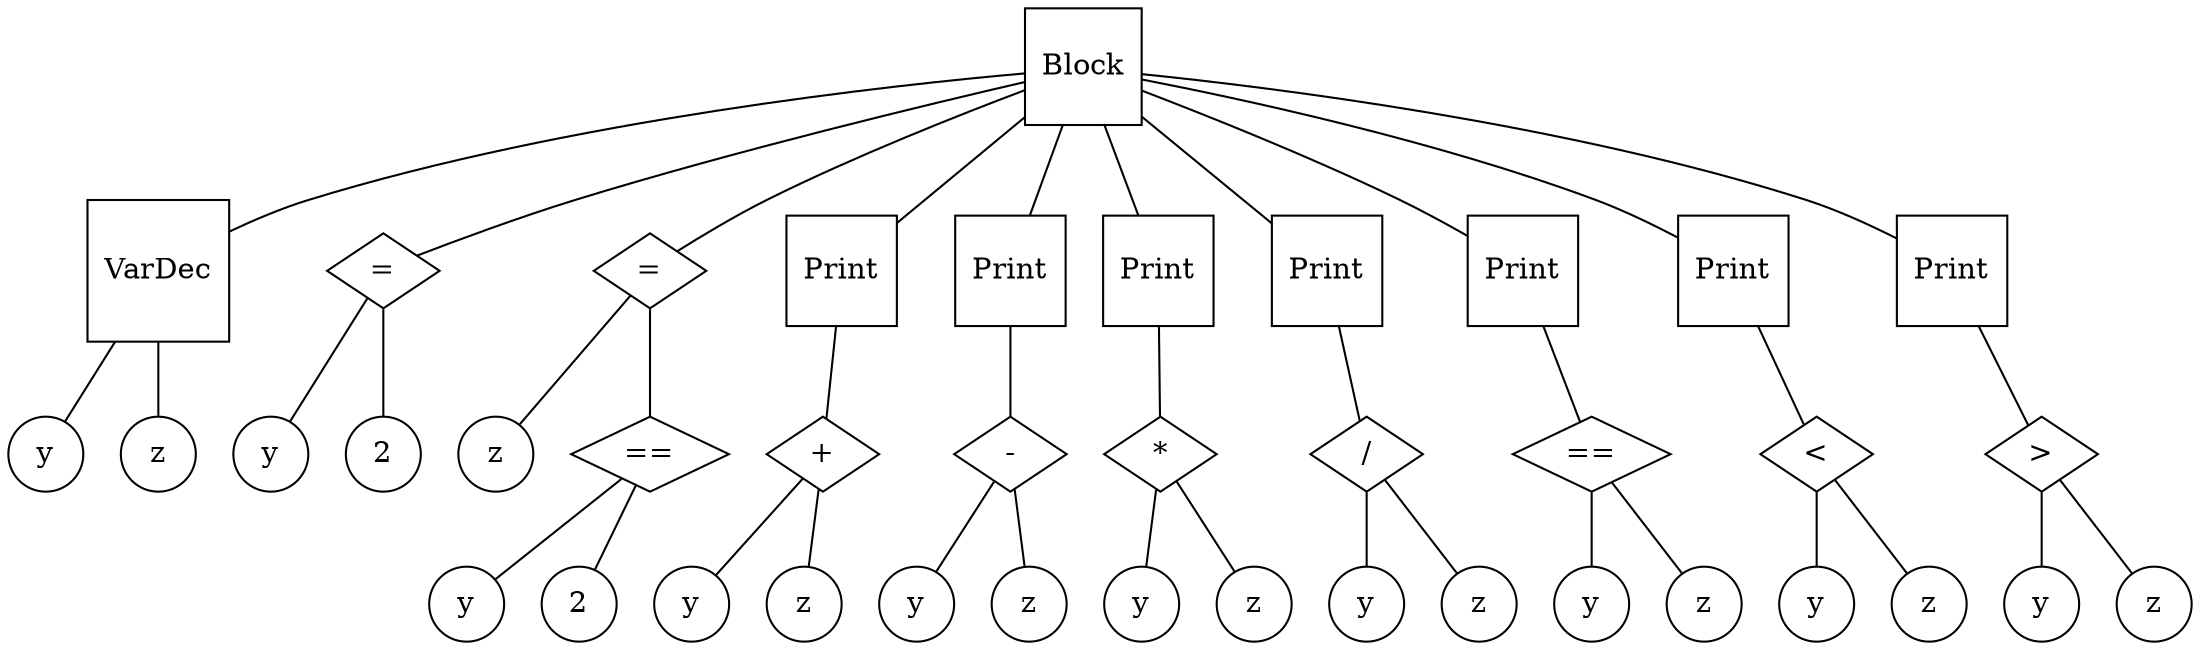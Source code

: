 graph g {
n0 [label = "Block", shape="square"]
n1 [label = "VarDec", shape="square"]
n2 [label = "y", shape="circle"]
n3 [label = "z", shape="circle"]
n4 [label = "y", shape="circle"]
n5 [label = "=", shape="diamond"]
n6 [label = "2", shape="circle"]
n7 [label = "z", shape="circle"]
n8 [label = "=", shape="diamond"]
n9 [label = "y", shape="circle"]
n10 [label = "==", shape="diamond"]
n11 [label = "2", shape="circle"]
n12 [label = "Print", shape="square"]
n13 [label = "y", shape="circle"]
n14 [label = "+", shape="diamond"]
n15 [label = "z", shape="circle"]
n16 [label = "Print", shape="square"]
n17 [label = "y", shape="circle"]
n18 [label = "-", shape="diamond"]
n19 [label = "z", shape="circle"]
n20 [label = "Print", shape="square"]
n21 [label = "y", shape="circle"]
n22 [label = "*", shape="diamond"]
n23 [label = "z", shape="circle"]
n24 [label = "Print", shape="square"]
n25 [label = "y", shape="circle"]
n26 [label = "/", shape="diamond"]
n27 [label = "z", shape="circle"]
n28 [label = "Print", shape="square"]
n29 [label = "y", shape="circle"]
n30 [label = "==", shape="diamond"]
n31 [label = "z", shape="circle"]
n32 [label = "Print", shape="square"]
n33 [label = "y", shape="circle"]
n34 [label = "<", shape="diamond"]
n35 [label = "z", shape="circle"]
n36 [label = "Print", shape="square"]
n37 [label = "y", shape="circle"]
n38 [label = ">", shape="diamond"]
n39 [label = "z", shape="circle"]

"n1" -- "n2"
"n1" -- "n3"
"n0" -- "n1"
"n5" -- "n4"
"n5" -- "n6"
"n0" -- "n5"
"n8" -- "n7"
"n10" -- "n9"
"n10" -- "n11"
"n8" -- "n10"
"n0" -- "n8"
"n14" -- "n13"
"n14" -- "n15"
"n12" -- "n14"
"n0" -- "n12"
"n18" -- "n17"
"n18" -- "n19"
"n16" -- "n18"
"n0" -- "n16"
"n22" -- "n21"
"n22" -- "n23"
"n20" -- "n22"
"n0" -- "n20"
"n26" -- "n25"
"n26" -- "n27"
"n24" -- "n26"
"n0" -- "n24"
"n30" -- "n29"
"n30" -- "n31"
"n28" -- "n30"
"n0" -- "n28"
"n34" -- "n33"
"n34" -- "n35"
"n32" -- "n34"
"n0" -- "n32"
"n38" -- "n37"
"n38" -- "n39"
"n36" -- "n38"
"n0" -- "n36"
}